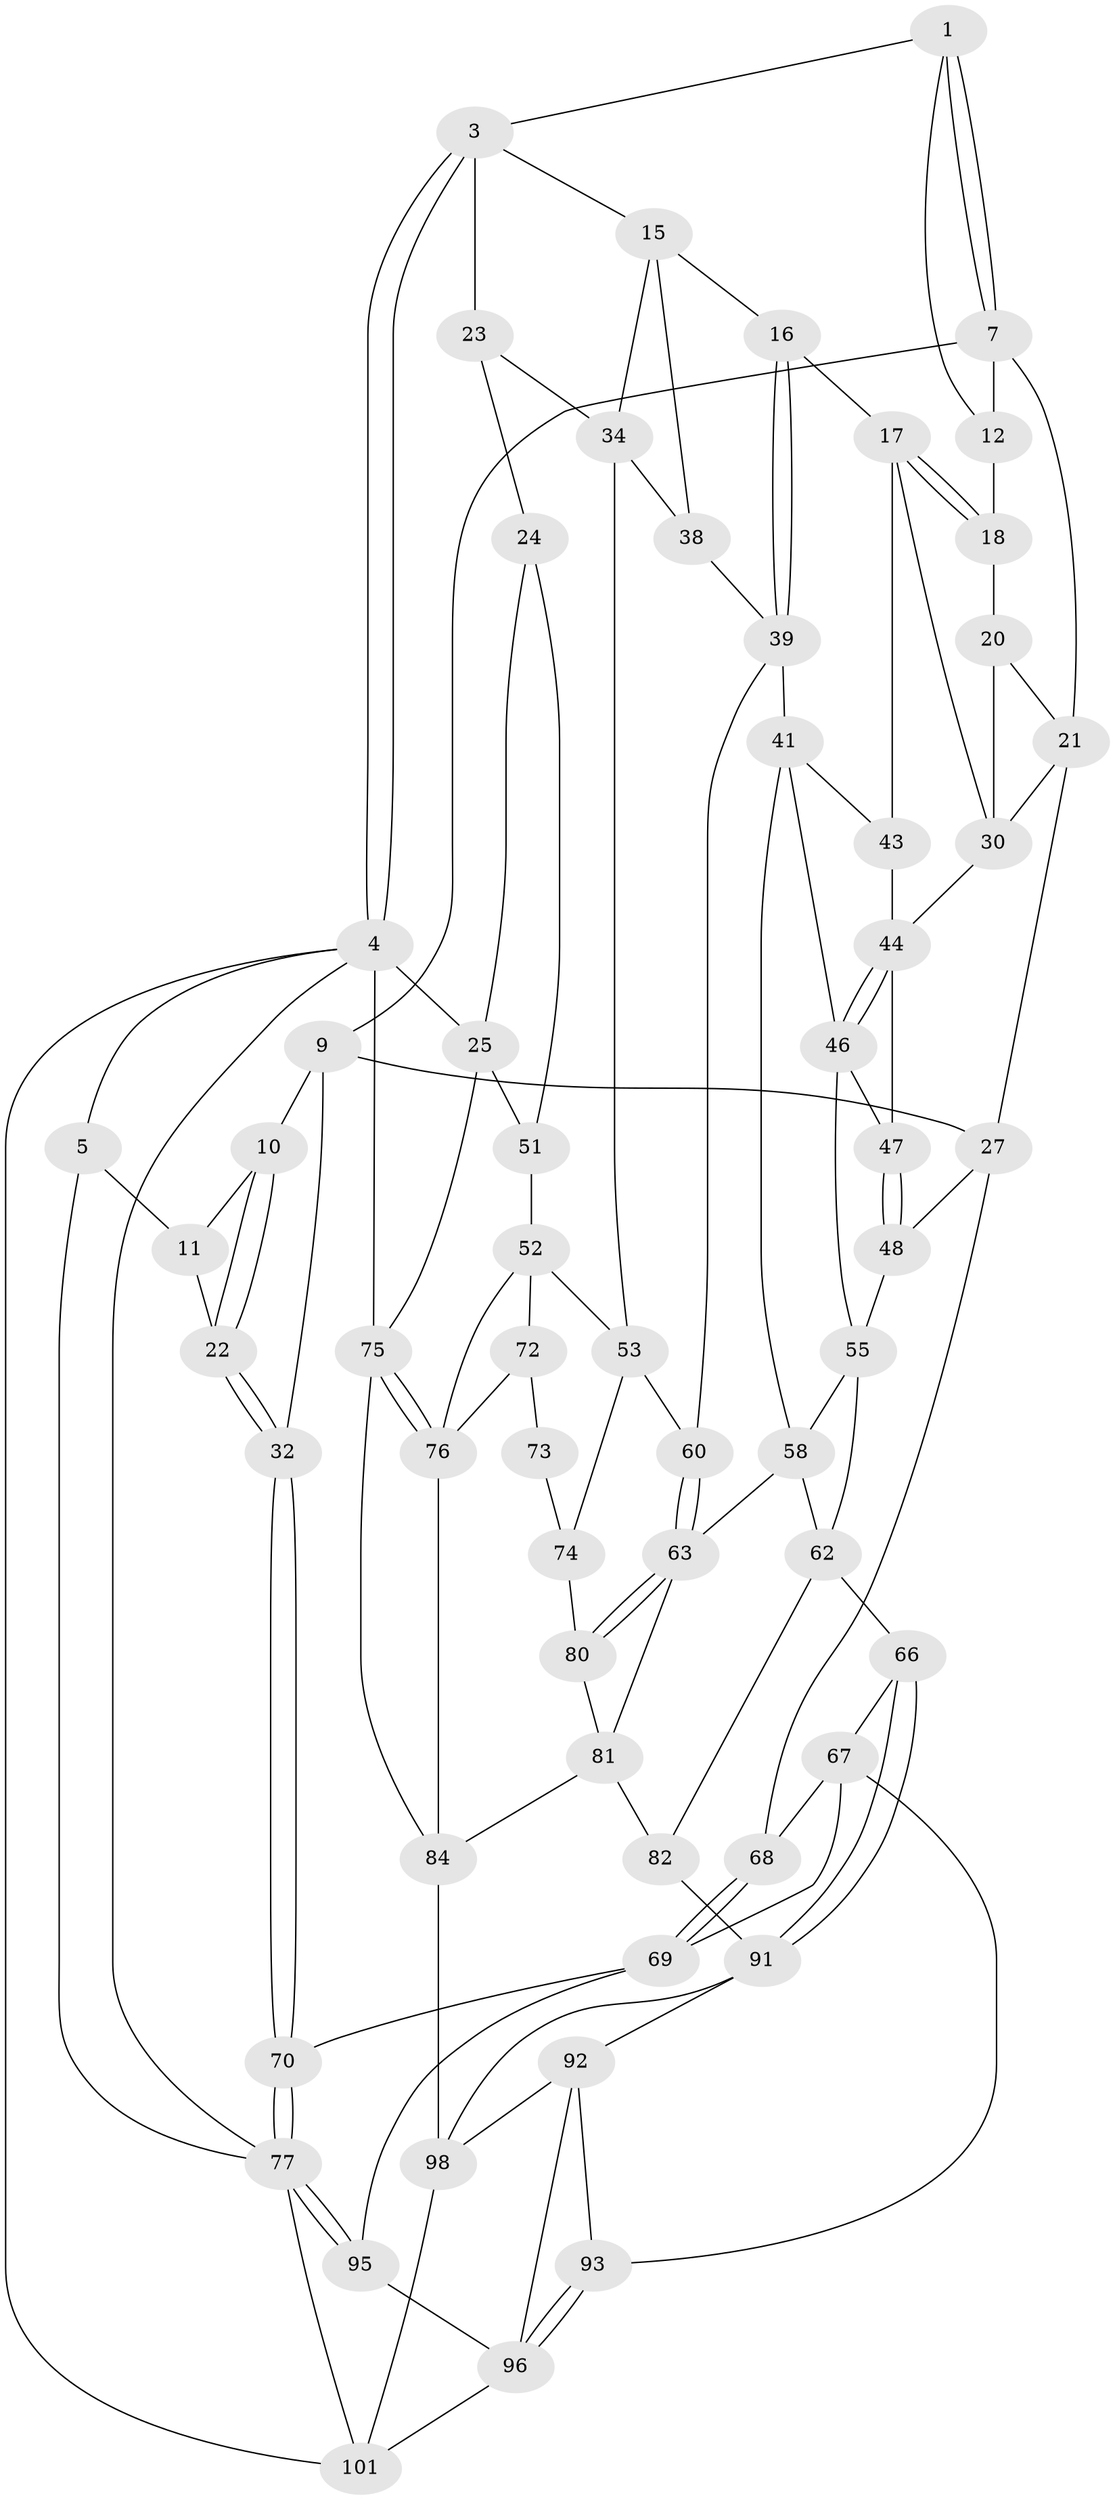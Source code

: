 // Generated by graph-tools (version 1.1) at 2025/52/02/27/25 19:52:44]
// undirected, 61 vertices, 126 edges
graph export_dot {
graph [start="1"]
  node [color=gray90,style=filled];
  1 [pos="+0.21626574093680836+0",super="+2"];
  3 [pos="+0.7148969867470925+0",super="+14"];
  4 [pos="+1+0",super="+87"];
  5 [pos="+0+0",super="+6"];
  7 [pos="+0.24591088160165045+0.09654108339941657",super="+8"];
  9 [pos="+0.19007661592630398+0.16512625403608544",super="+28"];
  10 [pos="+0.12409811452598452+0.14391349629232544"];
  11 [pos="+0.10894460049472113+0.11691737755131047",super="+13"];
  12 [pos="+0.4373627413902633+0.09697536967954193"];
  15 [pos="+0.6497096323029738+0.22827071730387244",super="+35"];
  16 [pos="+0.5227009281949847+0.2839957376388372"];
  17 [pos="+0.5155797497373992+0.28425584202119136",super="+37"];
  18 [pos="+0.46640474233090135+0.19587096510055618",super="+19"];
  20 [pos="+0.327391113292653+0.20218722834216976",super="+29"];
  21 [pos="+0.23368277068440893+0.15553814799450064",super="+26"];
  22 [pos="+0+0.35086281693203064"];
  23 [pos="+0.8605741687002588+0.20083801825300057",super="+33"];
  24 [pos="+0.9587135572878149+0.1986117993082116",super="+36"];
  25 [pos="+1+0",super="+57"];
  27 [pos="+0.1449861229184948+0.4248074192011646",super="+49"];
  30 [pos="+0.3465734985833655+0.2971656852284952",super="+31"];
  32 [pos="+0+0.405123161058462"];
  34 [pos="+0.8336176408582543+0.336660438271266",super="+54"];
  38 [pos="+0.7066839894585906+0.3962423933800601"];
  39 [pos="+0.6253423137629855+0.4584534379651517",super="+40"];
  41 [pos="+0.5402104990709767+0.5051299545457266",super="+42"];
  43 [pos="+0.48604542195732664+0.3380213557195322"];
  44 [pos="+0.40252434406893234+0.3929413728460881",super="+45"];
  46 [pos="+0.40068568833191076+0.45447085338960225",super="+50"];
  47 [pos="+0.3639106928460032+0.4446206773412936"];
  48 [pos="+0.25427102866813284+0.49607522158218"];
  51 [pos="+1+0.4678939240560098"];
  52 [pos="+0.9188741942862039+0.5331627643731919",super="+71"];
  53 [pos="+0.789438180603193+0.5055780782103155",super="+59"];
  55 [pos="+0.4010456240063751+0.5117793349843914",super="+56"];
  58 [pos="+0.4435892927322555+0.545843145609455",super="+61"];
  60 [pos="+0.6208170973167317+0.5822297820096596"];
  62 [pos="+0.37229654480474683+0.6432194037074265",super="+65"];
  63 [pos="+0.5956883894437002+0.6209473516844499",super="+64"];
  66 [pos="+0.27064818355726245+0.6783815813056863"];
  67 [pos="+0.20516617081249955+0.6467677830970437",super="+89"];
  68 [pos="+0.20452181730973795+0.6452503660398516"];
  69 [pos="+0+0.6404021579322755",super="+90"];
  70 [pos="+0+0.5346592816697261"];
  72 [pos="+0.8039958900393467+0.6633780758047279"];
  73 [pos="+0.7590001332911029+0.6447270734513859"];
  74 [pos="+0.6998126935749864+0.6078186267525691",super="+79"];
  75 [pos="+1+1",super="+88"];
  76 [pos="+0.9359561513073741+0.7227271797664662",super="+83"];
  77 [pos="+0+0.8287338039814058",super="+78"];
  80 [pos="+0.698576209475885+0.8063640396390677"];
  81 [pos="+0.5065861549102101+0.771459497536018",super="+86"];
  82 [pos="+0.4636777203055088+0.79897636635965"];
  84 [pos="+0.7829656268119332+0.8587382510107013",super="+85"];
  91 [pos="+0.29171692977412206+0.8068495602888774",super="+94"];
  92 [pos="+0.27654523858508456+0.8177980847291104",super="+100"];
  93 [pos="+0.16763677433493696+0.8486038163758107"];
  95 [pos="+0.016388736061690307+0.8307063063046553"];
  96 [pos="+0.1619006710275482+0.9053608554586616",super="+97"];
  98 [pos="+0.4623232337336681+1",super="+99"];
  101 [pos="+0.45703328651595343+1",super="+102"];
  1 -- 7;
  1 -- 7;
  1 -- 3;
  1 -- 12;
  3 -- 4;
  3 -- 4;
  3 -- 15;
  3 -- 23;
  4 -- 5;
  4 -- 25;
  4 -- 101;
  4 -- 75;
  4 -- 77;
  5 -- 11 [weight=2];
  5 -- 77;
  7 -- 12;
  7 -- 9;
  7 -- 21;
  9 -- 10;
  9 -- 32;
  9 -- 27;
  10 -- 11;
  10 -- 22;
  10 -- 22;
  11 -- 22;
  12 -- 18;
  15 -- 16;
  15 -- 34;
  15 -- 38;
  16 -- 17;
  16 -- 39;
  16 -- 39;
  17 -- 18;
  17 -- 18;
  17 -- 43;
  17 -- 30;
  18 -- 20 [weight=2];
  20 -- 21;
  20 -- 30;
  21 -- 27;
  21 -- 30;
  22 -- 32;
  22 -- 32;
  23 -- 24 [weight=2];
  23 -- 34;
  24 -- 25;
  24 -- 51;
  25 -- 75;
  25 -- 51;
  27 -- 48;
  27 -- 68;
  30 -- 44;
  32 -- 70;
  32 -- 70;
  34 -- 53;
  34 -- 38;
  38 -- 39;
  39 -- 41;
  39 -- 60;
  41 -- 58;
  41 -- 43;
  41 -- 46;
  43 -- 44;
  44 -- 46;
  44 -- 46;
  44 -- 47;
  46 -- 47;
  46 -- 55;
  47 -- 48;
  47 -- 48;
  48 -- 55;
  51 -- 52;
  52 -- 53;
  52 -- 72;
  52 -- 76;
  53 -- 74;
  53 -- 60;
  55 -- 58;
  55 -- 62;
  58 -- 62;
  58 -- 63;
  60 -- 63;
  60 -- 63;
  62 -- 66;
  62 -- 82;
  63 -- 80;
  63 -- 80;
  63 -- 81;
  66 -- 67;
  66 -- 91;
  66 -- 91;
  67 -- 68;
  67 -- 93;
  67 -- 69;
  68 -- 69;
  68 -- 69;
  69 -- 70;
  69 -- 95;
  70 -- 77;
  70 -- 77;
  72 -- 73;
  72 -- 76;
  73 -- 74 [weight=2];
  74 -- 80;
  75 -- 76;
  75 -- 76;
  75 -- 84;
  76 -- 84;
  77 -- 95;
  77 -- 95;
  77 -- 101;
  80 -- 81;
  81 -- 82;
  81 -- 84;
  82 -- 91;
  84 -- 98;
  91 -- 92;
  91 -- 98;
  92 -- 93;
  92 -- 96;
  92 -- 98;
  93 -- 96;
  93 -- 96;
  95 -- 96;
  96 -- 101;
  98 -- 101;
}
